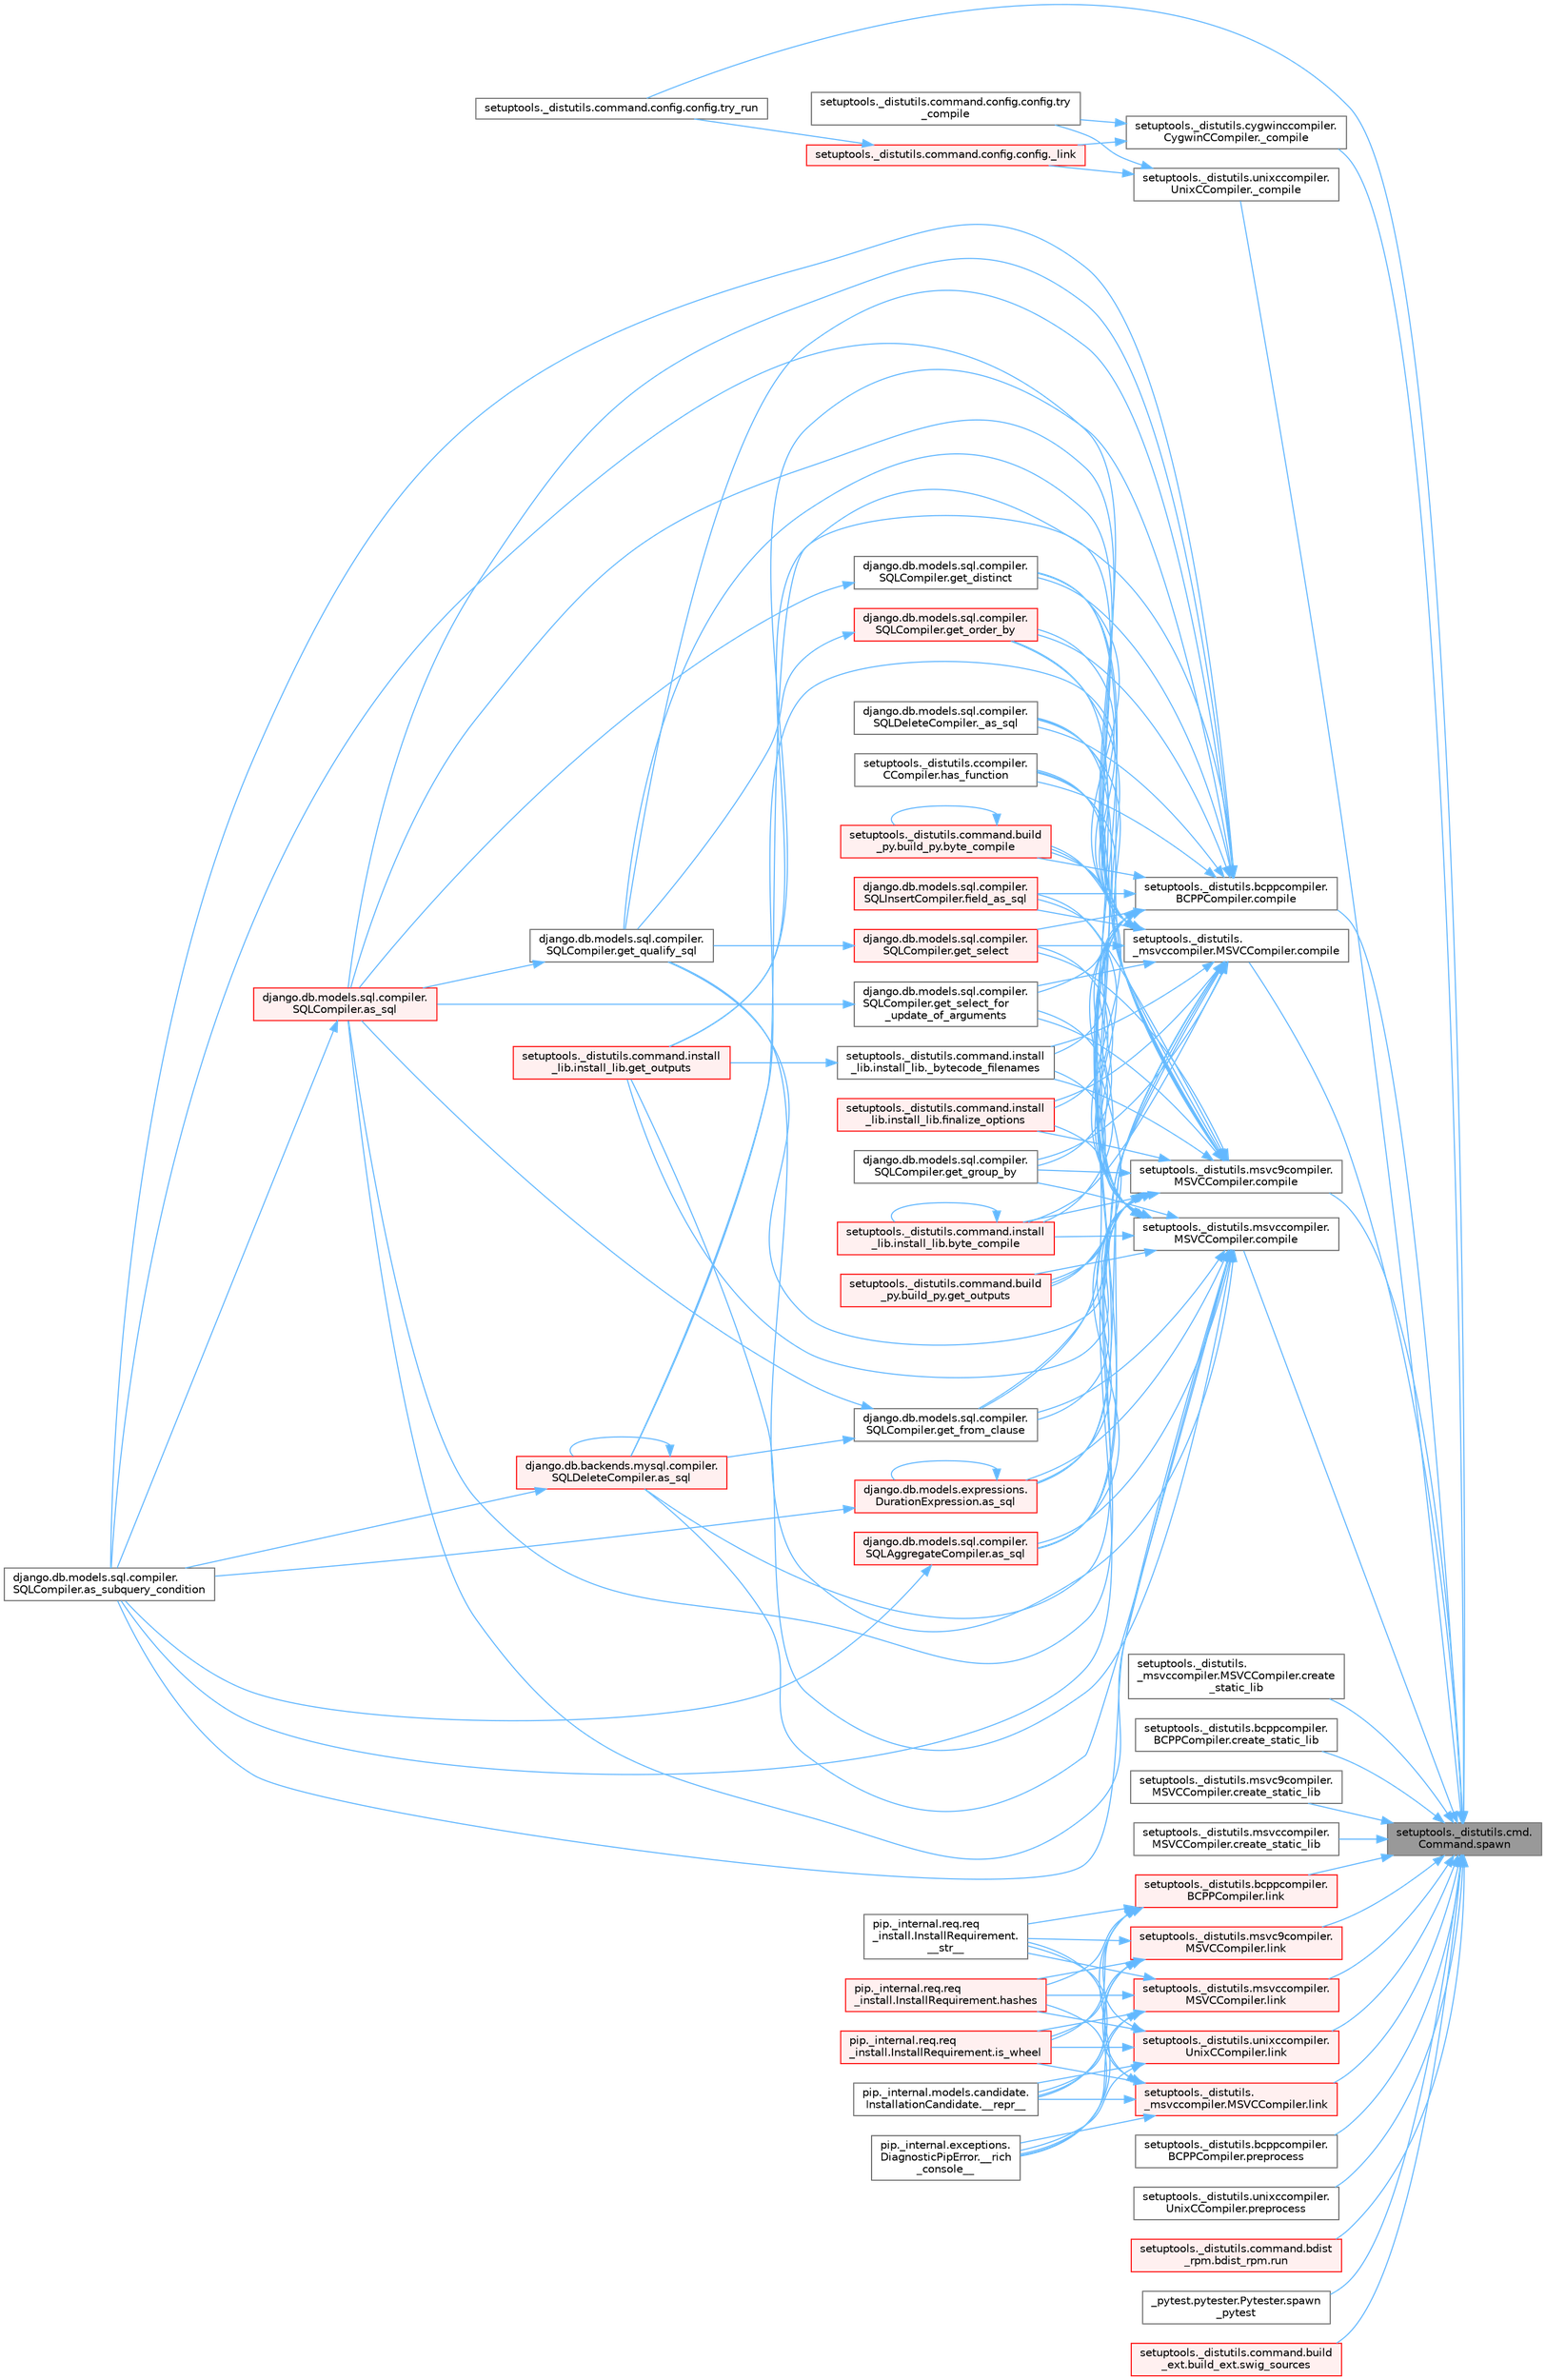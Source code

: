 digraph "setuptools._distutils.cmd.Command.spawn"
{
 // LATEX_PDF_SIZE
  bgcolor="transparent";
  edge [fontname=Helvetica,fontsize=10,labelfontname=Helvetica,labelfontsize=10];
  node [fontname=Helvetica,fontsize=10,shape=box,height=0.2,width=0.4];
  rankdir="RL";
  Node1 [id="Node000001",label="setuptools._distutils.cmd.\lCommand.spawn",height=0.2,width=0.4,color="gray40", fillcolor="grey60", style="filled", fontcolor="black",tooltip=" "];
  Node1 -> Node2 [id="edge1_Node000001_Node000002",dir="back",color="steelblue1",style="solid",tooltip=" "];
  Node2 [id="Node000002",label="setuptools._distutils.cygwinccompiler.\lCygwinCCompiler._compile",height=0.2,width=0.4,color="grey40", fillcolor="white", style="filled",URL="$classsetuptools_1_1__distutils_1_1cygwinccompiler_1_1_cygwin_c_compiler.html#a9f78e946cc1f064dba32f1f14c4d44c0",tooltip=" "];
  Node2 -> Node3 [id="edge2_Node000002_Node000003",dir="back",color="steelblue1",style="solid",tooltip=" "];
  Node3 [id="Node000003",label="setuptools._distutils.command.config.config._link",height=0.2,width=0.4,color="red", fillcolor="#FFF0F0", style="filled",URL="$classsetuptools_1_1__distutils_1_1command_1_1config_1_1config.html#a6428c1b2877435a2dc61c8b7f902027d",tooltip=" "];
  Node3 -> Node2179 [id="edge3_Node000003_Node002179",dir="back",color="steelblue1",style="solid",tooltip=" "];
  Node2179 [id="Node002179",label="setuptools._distutils.command.config.config.try_run",height=0.2,width=0.4,color="grey40", fillcolor="white", style="filled",URL="$classsetuptools_1_1__distutils_1_1command_1_1config_1_1config.html#ac58bc364a9c458c73ca322036513e63b",tooltip=" "];
  Node2 -> Node2142 [id="edge4_Node000002_Node002142",dir="back",color="steelblue1",style="solid",tooltip=" "];
  Node2142 [id="Node002142",label="setuptools._distutils.command.config.config.try\l_compile",height=0.2,width=0.4,color="grey40", fillcolor="white", style="filled",URL="$classsetuptools_1_1__distutils_1_1command_1_1config_1_1config.html#a3d9ede7c369736f9e5880a146a9812f9",tooltip=" "];
  Node1 -> Node2141 [id="edge5_Node000001_Node002141",dir="back",color="steelblue1",style="solid",tooltip=" "];
  Node2141 [id="Node002141",label="setuptools._distutils.unixccompiler.\lUnixCCompiler._compile",height=0.2,width=0.4,color="grey40", fillcolor="white", style="filled",URL="$classsetuptools_1_1__distutils_1_1unixccompiler_1_1_unix_c_compiler.html#a46637fc77b6fc4eac2678e277fba18fe",tooltip=" "];
  Node2141 -> Node3 [id="edge6_Node002141_Node000003",dir="back",color="steelblue1",style="solid",tooltip=" "];
  Node2141 -> Node2142 [id="edge7_Node002141_Node002142",dir="back",color="steelblue1",style="solid",tooltip=" "];
  Node1 -> Node2143 [id="edge8_Node000001_Node002143",dir="back",color="steelblue1",style="solid",tooltip=" "];
  Node2143 [id="Node002143",label="setuptools._distutils.\l_msvccompiler.MSVCCompiler.compile",height=0.2,width=0.4,color="grey40", fillcolor="white", style="filled",URL="$classsetuptools_1_1__distutils_1_1__msvccompiler_1_1_m_s_v_c_compiler.html#a120b859ab4fa415afafa55d41da93d6d",tooltip=" "];
  Node2143 -> Node2144 [id="edge9_Node002143_Node002144",dir="back",color="steelblue1",style="solid",tooltip=" "];
  Node2144 [id="Node002144",label="django.db.models.sql.compiler.\lSQLDeleteCompiler._as_sql",height=0.2,width=0.4,color="grey40", fillcolor="white", style="filled",URL="$classdjango_1_1db_1_1models_1_1sql_1_1compiler_1_1_s_q_l_delete_compiler.html#a692a3a95ea9ae64c0582b1908466cfe7",tooltip=" "];
  Node2143 -> Node2145 [id="edge10_Node002143_Node002145",dir="back",color="steelblue1",style="solid",tooltip=" "];
  Node2145 [id="Node002145",label="setuptools._distutils.command.install\l_lib.install_lib._bytecode_filenames",height=0.2,width=0.4,color="grey40", fillcolor="white", style="filled",URL="$classsetuptools_1_1__distutils_1_1command_1_1install__lib_1_1install__lib.html#a7a553f1ab741bfa02d332fede5374a9d",tooltip=" "];
  Node2145 -> Node2146 [id="edge11_Node002145_Node002146",dir="back",color="steelblue1",style="solid",tooltip=" "];
  Node2146 [id="Node002146",label="setuptools._distutils.command.install\l_lib.install_lib.get_outputs",height=0.2,width=0.4,color="red", fillcolor="#FFF0F0", style="filled",URL="$classsetuptools_1_1__distutils_1_1command_1_1install__lib_1_1install__lib.html#a6be86618e6b7aac41d44b4c305468e33",tooltip=" "];
  Node2143 -> Node2147 [id="edge12_Node002143_Node002147",dir="back",color="steelblue1",style="solid",tooltip=" "];
  Node2147 [id="Node002147",label="django.db.backends.mysql.compiler.\lSQLDeleteCompiler.as_sql",height=0.2,width=0.4,color="red", fillcolor="#FFF0F0", style="filled",URL="$classdjango_1_1db_1_1backends_1_1mysql_1_1compiler_1_1_s_q_l_delete_compiler.html#a71d0cb490cf857ffa3af19927999a391",tooltip=" "];
  Node2147 -> Node2147 [id="edge13_Node002147_Node002147",dir="back",color="steelblue1",style="solid",tooltip=" "];
  Node2147 -> Node339 [id="edge14_Node002147_Node000339",dir="back",color="steelblue1",style="solid",tooltip=" "];
  Node339 [id="Node000339",label="django.db.models.sql.compiler.\lSQLCompiler.as_subquery_condition",height=0.2,width=0.4,color="grey40", fillcolor="white", style="filled",URL="$classdjango_1_1db_1_1models_1_1sql_1_1compiler_1_1_s_q_l_compiler.html#a78bdce11e05140ed74db8f5463bedfce",tooltip=" "];
  Node2143 -> Node1269 [id="edge15_Node002143_Node001269",dir="back",color="steelblue1",style="solid",tooltip=" "];
  Node1269 [id="Node001269",label="django.db.models.expressions.\lDurationExpression.as_sql",height=0.2,width=0.4,color="red", fillcolor="#FFF0F0", style="filled",URL="$classdjango_1_1db_1_1models_1_1expressions_1_1_duration_expression.html#a96fb041a2c24cc95a51f9a86634a4837",tooltip=" "];
  Node1269 -> Node1269 [id="edge16_Node001269_Node001269",dir="back",color="steelblue1",style="solid",tooltip=" "];
  Node1269 -> Node339 [id="edge17_Node001269_Node000339",dir="back",color="steelblue1",style="solid",tooltip=" "];
  Node2143 -> Node2148 [id="edge18_Node002143_Node002148",dir="back",color="steelblue1",style="solid",tooltip=" "];
  Node2148 [id="Node002148",label="django.db.models.sql.compiler.\lSQLAggregateCompiler.as_sql",height=0.2,width=0.4,color="red", fillcolor="#FFF0F0", style="filled",URL="$classdjango_1_1db_1_1models_1_1sql_1_1compiler_1_1_s_q_l_aggregate_compiler.html#a02a1d58598346a16727d513adc5236d4",tooltip=" "];
  Node2148 -> Node339 [id="edge19_Node002148_Node000339",dir="back",color="steelblue1",style="solid",tooltip=" "];
  Node2143 -> Node2149 [id="edge20_Node002143_Node002149",dir="back",color="steelblue1",style="solid",tooltip=" "];
  Node2149 [id="Node002149",label="django.db.models.sql.compiler.\lSQLCompiler.as_sql",height=0.2,width=0.4,color="red", fillcolor="#FFF0F0", style="filled",URL="$classdjango_1_1db_1_1models_1_1sql_1_1compiler_1_1_s_q_l_compiler.html#a3918d4acd4c4e25eaf039479facdc7db",tooltip=" "];
  Node2149 -> Node339 [id="edge21_Node002149_Node000339",dir="back",color="steelblue1",style="solid",tooltip=" "];
  Node2143 -> Node339 [id="edge22_Node002143_Node000339",dir="back",color="steelblue1",style="solid",tooltip=" "];
  Node2143 -> Node1664 [id="edge23_Node002143_Node001664",dir="back",color="steelblue1",style="solid",tooltip=" "];
  Node1664 [id="Node001664",label="setuptools._distutils.command.build\l_py.build_py.byte_compile",height=0.2,width=0.4,color="red", fillcolor="#FFF0F0", style="filled",URL="$classsetuptools_1_1__distutils_1_1command_1_1build__py_1_1build__py.html#a7904ebbfe94d88432ab3ac03abf93a6c",tooltip=" "];
  Node1664 -> Node1664 [id="edge24_Node001664_Node001664",dir="back",color="steelblue1",style="solid",tooltip=" "];
  Node2143 -> Node1665 [id="edge25_Node002143_Node001665",dir="back",color="steelblue1",style="solid",tooltip=" "];
  Node1665 [id="Node001665",label="setuptools._distutils.command.install\l_lib.install_lib.byte_compile",height=0.2,width=0.4,color="red", fillcolor="#FFF0F0", style="filled",URL="$classsetuptools_1_1__distutils_1_1command_1_1install__lib_1_1install__lib.html#a96e016f8c5f1277a2174f82cb4976008",tooltip=" "];
  Node1665 -> Node1665 [id="edge26_Node001665_Node001665",dir="back",color="steelblue1",style="solid",tooltip=" "];
  Node2143 -> Node2150 [id="edge27_Node002143_Node002150",dir="back",color="steelblue1",style="solid",tooltip=" "];
  Node2150 [id="Node002150",label="django.db.models.sql.compiler.\lSQLInsertCompiler.field_as_sql",height=0.2,width=0.4,color="red", fillcolor="#FFF0F0", style="filled",URL="$classdjango_1_1db_1_1models_1_1sql_1_1compiler_1_1_s_q_l_insert_compiler.html#a31466510e3f5eb2bb3b91f8772f5bf4b",tooltip=" "];
  Node2143 -> Node2153 [id="edge28_Node002143_Node002153",dir="back",color="steelblue1",style="solid",tooltip=" "];
  Node2153 [id="Node002153",label="setuptools._distutils.command.install\l_lib.install_lib.finalize_options",height=0.2,width=0.4,color="red", fillcolor="#FFF0F0", style="filled",URL="$classsetuptools_1_1__distutils_1_1command_1_1install__lib_1_1install__lib.html#abb9291d426ff7961acb24deb0e029ce4",tooltip=" "];
  Node2143 -> Node2154 [id="edge29_Node002143_Node002154",dir="back",color="steelblue1",style="solid",tooltip=" "];
  Node2154 [id="Node002154",label="django.db.models.sql.compiler.\lSQLCompiler.get_distinct",height=0.2,width=0.4,color="grey40", fillcolor="white", style="filled",URL="$classdjango_1_1db_1_1models_1_1sql_1_1compiler_1_1_s_q_l_compiler.html#a5afc8cd4e50abc7c5a9f8ca83beba4d4",tooltip=" "];
  Node2154 -> Node2149 [id="edge30_Node002154_Node002149",dir="back",color="steelblue1",style="solid",tooltip=" "];
  Node2143 -> Node2155 [id="edge31_Node002143_Node002155",dir="back",color="steelblue1",style="solid",tooltip=" "];
  Node2155 [id="Node002155",label="django.db.models.sql.compiler.\lSQLCompiler.get_from_clause",height=0.2,width=0.4,color="grey40", fillcolor="white", style="filled",URL="$classdjango_1_1db_1_1models_1_1sql_1_1compiler_1_1_s_q_l_compiler.html#a83d303ccaad416a1714f4ce46f691473",tooltip=" "];
  Node2155 -> Node2147 [id="edge32_Node002155_Node002147",dir="back",color="steelblue1",style="solid",tooltip=" "];
  Node2155 -> Node2149 [id="edge33_Node002155_Node002149",dir="back",color="steelblue1",style="solid",tooltip=" "];
  Node2143 -> Node2156 [id="edge34_Node002143_Node002156",dir="back",color="steelblue1",style="solid",tooltip=" "];
  Node2156 [id="Node002156",label="django.db.models.sql.compiler.\lSQLCompiler.get_group_by",height=0.2,width=0.4,color="grey40", fillcolor="white", style="filled",URL="$classdjango_1_1db_1_1models_1_1sql_1_1compiler_1_1_s_q_l_compiler.html#a952d33943d1a7920e1884ce273e96e53",tooltip=" "];
  Node2143 -> Node2157 [id="edge35_Node002143_Node002157",dir="back",color="steelblue1",style="solid",tooltip=" "];
  Node2157 [id="Node002157",label="django.db.models.sql.compiler.\lSQLCompiler.get_order_by",height=0.2,width=0.4,color="red", fillcolor="#FFF0F0", style="filled",URL="$classdjango_1_1db_1_1models_1_1sql_1_1compiler_1_1_s_q_l_compiler.html#a85a625d03b1e87e5dc6f2ea7e93fef1a",tooltip=" "];
  Node2157 -> Node2159 [id="edge36_Node002157_Node002159",dir="back",color="steelblue1",style="solid",tooltip=" "];
  Node2159 [id="Node002159",label="django.db.models.sql.compiler.\lSQLCompiler.get_qualify_sql",height=0.2,width=0.4,color="grey40", fillcolor="white", style="filled",URL="$classdjango_1_1db_1_1models_1_1sql_1_1compiler_1_1_s_q_l_compiler.html#afdb00329e7a13cfc55825ceb0302bb93",tooltip=" "];
  Node2159 -> Node2149 [id="edge37_Node002159_Node002149",dir="back",color="steelblue1",style="solid",tooltip=" "];
  Node2143 -> Node2162 [id="edge38_Node002143_Node002162",dir="back",color="steelblue1",style="solid",tooltip=" "];
  Node2162 [id="Node002162",label="setuptools._distutils.command.build\l_py.build_py.get_outputs",height=0.2,width=0.4,color="red", fillcolor="#FFF0F0", style="filled",URL="$classsetuptools_1_1__distutils_1_1command_1_1build__py_1_1build__py.html#a46cabd50dc25977134825f0bff6b2bc3",tooltip=" "];
  Node2143 -> Node2146 [id="edge39_Node002143_Node002146",dir="back",color="steelblue1",style="solid",tooltip=" "];
  Node2143 -> Node2159 [id="edge40_Node002143_Node002159",dir="back",color="steelblue1",style="solid",tooltip=" "];
  Node2143 -> Node2163 [id="edge41_Node002143_Node002163",dir="back",color="steelblue1",style="solid",tooltip=" "];
  Node2163 [id="Node002163",label="django.db.models.sql.compiler.\lSQLCompiler.get_select",height=0.2,width=0.4,color="red", fillcolor="#FFF0F0", style="filled",URL="$classdjango_1_1db_1_1models_1_1sql_1_1compiler_1_1_s_q_l_compiler.html#ae45920438395e09bd0e2211c58a50e04",tooltip=" "];
  Node2163 -> Node2159 [id="edge42_Node002163_Node002159",dir="back",color="steelblue1",style="solid",tooltip=" "];
  Node2143 -> Node2165 [id="edge43_Node002143_Node002165",dir="back",color="steelblue1",style="solid",tooltip=" "];
  Node2165 [id="Node002165",label="django.db.models.sql.compiler.\lSQLCompiler.get_select_for\l_update_of_arguments",height=0.2,width=0.4,color="grey40", fillcolor="white", style="filled",URL="$classdjango_1_1db_1_1models_1_1sql_1_1compiler_1_1_s_q_l_compiler.html#acc146258b1413bd96cd04cad1855dd94",tooltip=" "];
  Node2165 -> Node2149 [id="edge44_Node002165_Node002149",dir="back",color="steelblue1",style="solid",tooltip=" "];
  Node2143 -> Node429 [id="edge45_Node002143_Node000429",dir="back",color="steelblue1",style="solid",tooltip=" "];
  Node429 [id="Node000429",label="setuptools._distutils.ccompiler.\lCCompiler.has_function",height=0.2,width=0.4,color="grey40", fillcolor="white", style="filled",URL="$classsetuptools_1_1__distutils_1_1ccompiler_1_1_c_compiler.html#a095ee5df0f2e6a387621f10c17949738",tooltip=" "];
  Node1 -> Node2166 [id="edge46_Node000001_Node002166",dir="back",color="steelblue1",style="solid",tooltip=" "];
  Node2166 [id="Node002166",label="setuptools._distutils.bcppcompiler.\lBCPPCompiler.compile",height=0.2,width=0.4,color="grey40", fillcolor="white", style="filled",URL="$classsetuptools_1_1__distutils_1_1bcppcompiler_1_1_b_c_p_p_compiler.html#add8958f9b0f0d3a834bd12e6c33ed4a4",tooltip=" "];
  Node2166 -> Node2144 [id="edge47_Node002166_Node002144",dir="back",color="steelblue1",style="solid",tooltip=" "];
  Node2166 -> Node2145 [id="edge48_Node002166_Node002145",dir="back",color="steelblue1",style="solid",tooltip=" "];
  Node2166 -> Node2147 [id="edge49_Node002166_Node002147",dir="back",color="steelblue1",style="solid",tooltip=" "];
  Node2166 -> Node1269 [id="edge50_Node002166_Node001269",dir="back",color="steelblue1",style="solid",tooltip=" "];
  Node2166 -> Node2148 [id="edge51_Node002166_Node002148",dir="back",color="steelblue1",style="solid",tooltip=" "];
  Node2166 -> Node2149 [id="edge52_Node002166_Node002149",dir="back",color="steelblue1",style="solid",tooltip=" "];
  Node2166 -> Node339 [id="edge53_Node002166_Node000339",dir="back",color="steelblue1",style="solid",tooltip=" "];
  Node2166 -> Node1664 [id="edge54_Node002166_Node001664",dir="back",color="steelblue1",style="solid",tooltip=" "];
  Node2166 -> Node1665 [id="edge55_Node002166_Node001665",dir="back",color="steelblue1",style="solid",tooltip=" "];
  Node2166 -> Node2150 [id="edge56_Node002166_Node002150",dir="back",color="steelblue1",style="solid",tooltip=" "];
  Node2166 -> Node2153 [id="edge57_Node002166_Node002153",dir="back",color="steelblue1",style="solid",tooltip=" "];
  Node2166 -> Node2154 [id="edge58_Node002166_Node002154",dir="back",color="steelblue1",style="solid",tooltip=" "];
  Node2166 -> Node2155 [id="edge59_Node002166_Node002155",dir="back",color="steelblue1",style="solid",tooltip=" "];
  Node2166 -> Node2156 [id="edge60_Node002166_Node002156",dir="back",color="steelblue1",style="solid",tooltip=" "];
  Node2166 -> Node2157 [id="edge61_Node002166_Node002157",dir="back",color="steelblue1",style="solid",tooltip=" "];
  Node2166 -> Node2162 [id="edge62_Node002166_Node002162",dir="back",color="steelblue1",style="solid",tooltip=" "];
  Node2166 -> Node2146 [id="edge63_Node002166_Node002146",dir="back",color="steelblue1",style="solid",tooltip=" "];
  Node2166 -> Node2159 [id="edge64_Node002166_Node002159",dir="back",color="steelblue1",style="solid",tooltip=" "];
  Node2166 -> Node2163 [id="edge65_Node002166_Node002163",dir="back",color="steelblue1",style="solid",tooltip=" "];
  Node2166 -> Node2165 [id="edge66_Node002166_Node002165",dir="back",color="steelblue1",style="solid",tooltip=" "];
  Node2166 -> Node429 [id="edge67_Node002166_Node000429",dir="back",color="steelblue1",style="solid",tooltip=" "];
  Node1 -> Node2167 [id="edge68_Node000001_Node002167",dir="back",color="steelblue1",style="solid",tooltip=" "];
  Node2167 [id="Node002167",label="setuptools._distutils.msvc9compiler.\lMSVCCompiler.compile",height=0.2,width=0.4,color="grey40", fillcolor="white", style="filled",URL="$classsetuptools_1_1__distutils_1_1msvc9compiler_1_1_m_s_v_c_compiler.html#acef92f6a3e5ca1da81edac6c4eb13394",tooltip=" "];
  Node2167 -> Node2144 [id="edge69_Node002167_Node002144",dir="back",color="steelblue1",style="solid",tooltip=" "];
  Node2167 -> Node2145 [id="edge70_Node002167_Node002145",dir="back",color="steelblue1",style="solid",tooltip=" "];
  Node2167 -> Node2147 [id="edge71_Node002167_Node002147",dir="back",color="steelblue1",style="solid",tooltip=" "];
  Node2167 -> Node1269 [id="edge72_Node002167_Node001269",dir="back",color="steelblue1",style="solid",tooltip=" "];
  Node2167 -> Node2148 [id="edge73_Node002167_Node002148",dir="back",color="steelblue1",style="solid",tooltip=" "];
  Node2167 -> Node2149 [id="edge74_Node002167_Node002149",dir="back",color="steelblue1",style="solid",tooltip=" "];
  Node2167 -> Node339 [id="edge75_Node002167_Node000339",dir="back",color="steelblue1",style="solid",tooltip=" "];
  Node2167 -> Node1664 [id="edge76_Node002167_Node001664",dir="back",color="steelblue1",style="solid",tooltip=" "];
  Node2167 -> Node1665 [id="edge77_Node002167_Node001665",dir="back",color="steelblue1",style="solid",tooltip=" "];
  Node2167 -> Node2150 [id="edge78_Node002167_Node002150",dir="back",color="steelblue1",style="solid",tooltip=" "];
  Node2167 -> Node2153 [id="edge79_Node002167_Node002153",dir="back",color="steelblue1",style="solid",tooltip=" "];
  Node2167 -> Node2154 [id="edge80_Node002167_Node002154",dir="back",color="steelblue1",style="solid",tooltip=" "];
  Node2167 -> Node2155 [id="edge81_Node002167_Node002155",dir="back",color="steelblue1",style="solid",tooltip=" "];
  Node2167 -> Node2156 [id="edge82_Node002167_Node002156",dir="back",color="steelblue1",style="solid",tooltip=" "];
  Node2167 -> Node2157 [id="edge83_Node002167_Node002157",dir="back",color="steelblue1",style="solid",tooltip=" "];
  Node2167 -> Node2162 [id="edge84_Node002167_Node002162",dir="back",color="steelblue1",style="solid",tooltip=" "];
  Node2167 -> Node2146 [id="edge85_Node002167_Node002146",dir="back",color="steelblue1",style="solid",tooltip=" "];
  Node2167 -> Node2159 [id="edge86_Node002167_Node002159",dir="back",color="steelblue1",style="solid",tooltip=" "];
  Node2167 -> Node2163 [id="edge87_Node002167_Node002163",dir="back",color="steelblue1",style="solid",tooltip=" "];
  Node2167 -> Node2165 [id="edge88_Node002167_Node002165",dir="back",color="steelblue1",style="solid",tooltip=" "];
  Node2167 -> Node429 [id="edge89_Node002167_Node000429",dir="back",color="steelblue1",style="solid",tooltip=" "];
  Node1 -> Node2168 [id="edge90_Node000001_Node002168",dir="back",color="steelblue1",style="solid",tooltip=" "];
  Node2168 [id="Node002168",label="setuptools._distutils.msvccompiler.\lMSVCCompiler.compile",height=0.2,width=0.4,color="grey40", fillcolor="white", style="filled",URL="$classsetuptools_1_1__distutils_1_1msvccompiler_1_1_m_s_v_c_compiler.html#a0b94993c995adcbeba0bd04caff0905a",tooltip=" "];
  Node2168 -> Node2144 [id="edge91_Node002168_Node002144",dir="back",color="steelblue1",style="solid",tooltip=" "];
  Node2168 -> Node2145 [id="edge92_Node002168_Node002145",dir="back",color="steelblue1",style="solid",tooltip=" "];
  Node2168 -> Node2147 [id="edge93_Node002168_Node002147",dir="back",color="steelblue1",style="solid",tooltip=" "];
  Node2168 -> Node1269 [id="edge94_Node002168_Node001269",dir="back",color="steelblue1",style="solid",tooltip=" "];
  Node2168 -> Node2148 [id="edge95_Node002168_Node002148",dir="back",color="steelblue1",style="solid",tooltip=" "];
  Node2168 -> Node2149 [id="edge96_Node002168_Node002149",dir="back",color="steelblue1",style="solid",tooltip=" "];
  Node2168 -> Node339 [id="edge97_Node002168_Node000339",dir="back",color="steelblue1",style="solid",tooltip=" "];
  Node2168 -> Node1664 [id="edge98_Node002168_Node001664",dir="back",color="steelblue1",style="solid",tooltip=" "];
  Node2168 -> Node1665 [id="edge99_Node002168_Node001665",dir="back",color="steelblue1",style="solid",tooltip=" "];
  Node2168 -> Node2150 [id="edge100_Node002168_Node002150",dir="back",color="steelblue1",style="solid",tooltip=" "];
  Node2168 -> Node2153 [id="edge101_Node002168_Node002153",dir="back",color="steelblue1",style="solid",tooltip=" "];
  Node2168 -> Node2154 [id="edge102_Node002168_Node002154",dir="back",color="steelblue1",style="solid",tooltip=" "];
  Node2168 -> Node2155 [id="edge103_Node002168_Node002155",dir="back",color="steelblue1",style="solid",tooltip=" "];
  Node2168 -> Node2156 [id="edge104_Node002168_Node002156",dir="back",color="steelblue1",style="solid",tooltip=" "];
  Node2168 -> Node2157 [id="edge105_Node002168_Node002157",dir="back",color="steelblue1",style="solid",tooltip=" "];
  Node2168 -> Node2162 [id="edge106_Node002168_Node002162",dir="back",color="steelblue1",style="solid",tooltip=" "];
  Node2168 -> Node2146 [id="edge107_Node002168_Node002146",dir="back",color="steelblue1",style="solid",tooltip=" "];
  Node2168 -> Node2159 [id="edge108_Node002168_Node002159",dir="back",color="steelblue1",style="solid",tooltip=" "];
  Node2168 -> Node2163 [id="edge109_Node002168_Node002163",dir="back",color="steelblue1",style="solid",tooltip=" "];
  Node2168 -> Node2165 [id="edge110_Node002168_Node002165",dir="back",color="steelblue1",style="solid",tooltip=" "];
  Node2168 -> Node429 [id="edge111_Node002168_Node000429",dir="back",color="steelblue1",style="solid",tooltip=" "];
  Node1 -> Node2169 [id="edge112_Node000001_Node002169",dir="back",color="steelblue1",style="solid",tooltip=" "];
  Node2169 [id="Node002169",label="setuptools._distutils.\l_msvccompiler.MSVCCompiler.create\l_static_lib",height=0.2,width=0.4,color="grey40", fillcolor="white", style="filled",URL="$classsetuptools_1_1__distutils_1_1__msvccompiler_1_1_m_s_v_c_compiler.html#ae04525e6f7fa5d4367174897343b46a8",tooltip=" "];
  Node1 -> Node2170 [id="edge113_Node000001_Node002170",dir="back",color="steelblue1",style="solid",tooltip=" "];
  Node2170 [id="Node002170",label="setuptools._distutils.bcppcompiler.\lBCPPCompiler.create_static_lib",height=0.2,width=0.4,color="grey40", fillcolor="white", style="filled",URL="$classsetuptools_1_1__distutils_1_1bcppcompiler_1_1_b_c_p_p_compiler.html#a873b19ffe759cd975c99a0a1fee7d59b",tooltip=" "];
  Node1 -> Node2171 [id="edge114_Node000001_Node002171",dir="back",color="steelblue1",style="solid",tooltip=" "];
  Node2171 [id="Node002171",label="setuptools._distutils.msvc9compiler.\lMSVCCompiler.create_static_lib",height=0.2,width=0.4,color="grey40", fillcolor="white", style="filled",URL="$classsetuptools_1_1__distutils_1_1msvc9compiler_1_1_m_s_v_c_compiler.html#ac17cc8956aa2747a4dcf61e7bc8cffe2",tooltip=" "];
  Node1 -> Node2172 [id="edge115_Node000001_Node002172",dir="back",color="steelblue1",style="solid",tooltip=" "];
  Node2172 [id="Node002172",label="setuptools._distutils.msvccompiler.\lMSVCCompiler.create_static_lib",height=0.2,width=0.4,color="grey40", fillcolor="white", style="filled",URL="$classsetuptools_1_1__distutils_1_1msvccompiler_1_1_m_s_v_c_compiler.html#ad83a7cd8231307ea7189e8344bfd98bf",tooltip=" "];
  Node1 -> Node1674 [id="edge116_Node000001_Node001674",dir="back",color="steelblue1",style="solid",tooltip=" "];
  Node1674 [id="Node001674",label="setuptools._distutils.\l_msvccompiler.MSVCCompiler.link",height=0.2,width=0.4,color="red", fillcolor="#FFF0F0", style="filled",URL="$classsetuptools_1_1__distutils_1_1__msvccompiler_1_1_m_s_v_c_compiler.html#aefba9a19cc1d7316a3755f96f4def5f7",tooltip=" "];
  Node1674 -> Node253 [id="edge117_Node001674_Node000253",dir="back",color="steelblue1",style="solid",tooltip=" "];
  Node253 [id="Node000253",label="pip._internal.models.candidate.\lInstallationCandidate.__repr__",height=0.2,width=0.4,color="grey40", fillcolor="white", style="filled",URL="$classpip_1_1__internal_1_1models_1_1candidate_1_1_installation_candidate.html#a49ee1c1d2c89b1877a103e615b0b1d0b",tooltip=" "];
  Node1674 -> Node254 [id="edge118_Node001674_Node000254",dir="back",color="steelblue1",style="solid",tooltip=" "];
  Node254 [id="Node000254",label="pip._internal.exceptions.\lDiagnosticPipError.__rich\l_console__",height=0.2,width=0.4,color="grey40", fillcolor="white", style="filled",URL="$classpip_1_1__internal_1_1exceptions_1_1_diagnostic_pip_error.html#ae53a5c1fbcdadc8c58ac65565862d7a7",tooltip=" "];
  Node1674 -> Node255 [id="edge119_Node001674_Node000255",dir="back",color="steelblue1",style="solid",tooltip=" "];
  Node255 [id="Node000255",label="pip._internal.req.req\l_install.InstallRequirement.\l__str__",height=0.2,width=0.4,color="grey40", fillcolor="white", style="filled",URL="$classpip_1_1__internal_1_1req_1_1req__install_1_1_install_requirement.html#a837c246def32f68224a9bdf67f3371e8",tooltip=" "];
  Node1674 -> Node256 [id="edge120_Node001674_Node000256",dir="back",color="steelblue1",style="solid",tooltip=" "];
  Node256 [id="Node000256",label="pip._internal.req.req\l_install.InstallRequirement.hashes",height=0.2,width=0.4,color="red", fillcolor="#FFF0F0", style="filled",URL="$classpip_1_1__internal_1_1req_1_1req__install_1_1_install_requirement.html#acf56120e2e7c5046433147b7b496f74a",tooltip=" "];
  Node1674 -> Node424 [id="edge121_Node001674_Node000424",dir="back",color="steelblue1",style="solid",tooltip=" "];
  Node424 [id="Node000424",label="pip._internal.req.req\l_install.InstallRequirement.is_wheel",height=0.2,width=0.4,color="red", fillcolor="#FFF0F0", style="filled",URL="$classpip_1_1__internal_1_1req_1_1req__install_1_1_install_requirement.html#a96a0dcbdfe1836b1f995bbd2bed7a64a",tooltip=" "];
  Node1 -> Node252 [id="edge122_Node000001_Node000252",dir="back",color="steelblue1",style="solid",tooltip=" "];
  Node252 [id="Node000252",label="setuptools._distutils.bcppcompiler.\lBCPPCompiler.link",height=0.2,width=0.4,color="red", fillcolor="#FFF0F0", style="filled",URL="$classsetuptools_1_1__distutils_1_1bcppcompiler_1_1_b_c_p_p_compiler.html#a9207773d36ecabdd197469c6dcff5e41",tooltip=" "];
  Node252 -> Node253 [id="edge123_Node000252_Node000253",dir="back",color="steelblue1",style="solid",tooltip=" "];
  Node252 -> Node254 [id="edge124_Node000252_Node000254",dir="back",color="steelblue1",style="solid",tooltip=" "];
  Node252 -> Node255 [id="edge125_Node000252_Node000255",dir="back",color="steelblue1",style="solid",tooltip=" "];
  Node252 -> Node256 [id="edge126_Node000252_Node000256",dir="back",color="steelblue1",style="solid",tooltip=" "];
  Node252 -> Node424 [id="edge127_Node000252_Node000424",dir="back",color="steelblue1",style="solid",tooltip=" "];
  Node1 -> Node1675 [id="edge128_Node000001_Node001675",dir="back",color="steelblue1",style="solid",tooltip=" "];
  Node1675 [id="Node001675",label="setuptools._distutils.msvc9compiler.\lMSVCCompiler.link",height=0.2,width=0.4,color="red", fillcolor="#FFF0F0", style="filled",URL="$classsetuptools_1_1__distutils_1_1msvc9compiler_1_1_m_s_v_c_compiler.html#a0c96b6aa97f0cccac88db8bc4220274f",tooltip=" "];
  Node1675 -> Node253 [id="edge129_Node001675_Node000253",dir="back",color="steelblue1",style="solid",tooltip=" "];
  Node1675 -> Node254 [id="edge130_Node001675_Node000254",dir="back",color="steelblue1",style="solid",tooltip=" "];
  Node1675 -> Node255 [id="edge131_Node001675_Node000255",dir="back",color="steelblue1",style="solid",tooltip=" "];
  Node1675 -> Node256 [id="edge132_Node001675_Node000256",dir="back",color="steelblue1",style="solid",tooltip=" "];
  Node1675 -> Node424 [id="edge133_Node001675_Node000424",dir="back",color="steelblue1",style="solid",tooltip=" "];
  Node1 -> Node1676 [id="edge134_Node000001_Node001676",dir="back",color="steelblue1",style="solid",tooltip=" "];
  Node1676 [id="Node001676",label="setuptools._distutils.msvccompiler.\lMSVCCompiler.link",height=0.2,width=0.4,color="red", fillcolor="#FFF0F0", style="filled",URL="$classsetuptools_1_1__distutils_1_1msvccompiler_1_1_m_s_v_c_compiler.html#a99e371debe387deabeae0b75e3b70af5",tooltip=" "];
  Node1676 -> Node253 [id="edge135_Node001676_Node000253",dir="back",color="steelblue1",style="solid",tooltip=" "];
  Node1676 -> Node254 [id="edge136_Node001676_Node000254",dir="back",color="steelblue1",style="solid",tooltip=" "];
  Node1676 -> Node255 [id="edge137_Node001676_Node000255",dir="back",color="steelblue1",style="solid",tooltip=" "];
  Node1676 -> Node256 [id="edge138_Node001676_Node000256",dir="back",color="steelblue1",style="solid",tooltip=" "];
  Node1676 -> Node424 [id="edge139_Node001676_Node000424",dir="back",color="steelblue1",style="solid",tooltip=" "];
  Node1 -> Node2173 [id="edge140_Node000001_Node002173",dir="back",color="steelblue1",style="solid",tooltip=" "];
  Node2173 [id="Node002173",label="setuptools._distutils.unixccompiler.\lUnixCCompiler.link",height=0.2,width=0.4,color="red", fillcolor="#FFF0F0", style="filled",URL="$classsetuptools_1_1__distutils_1_1unixccompiler_1_1_unix_c_compiler.html#a77a8b7a9acb4b236ba8cfc5c2f8dac7d",tooltip=" "];
  Node2173 -> Node253 [id="edge141_Node002173_Node000253",dir="back",color="steelblue1",style="solid",tooltip=" "];
  Node2173 -> Node254 [id="edge142_Node002173_Node000254",dir="back",color="steelblue1",style="solid",tooltip=" "];
  Node2173 -> Node255 [id="edge143_Node002173_Node000255",dir="back",color="steelblue1",style="solid",tooltip=" "];
  Node2173 -> Node256 [id="edge144_Node002173_Node000256",dir="back",color="steelblue1",style="solid",tooltip=" "];
  Node2173 -> Node424 [id="edge145_Node002173_Node000424",dir="back",color="steelblue1",style="solid",tooltip=" "];
  Node1 -> Node2174 [id="edge146_Node000001_Node002174",dir="back",color="steelblue1",style="solid",tooltip=" "];
  Node2174 [id="Node002174",label="setuptools._distutils.bcppcompiler.\lBCPPCompiler.preprocess",height=0.2,width=0.4,color="grey40", fillcolor="white", style="filled",URL="$classsetuptools_1_1__distutils_1_1bcppcompiler_1_1_b_c_p_p_compiler.html#aace483760740502abce2b08857f40ea3",tooltip=" "];
  Node1 -> Node2175 [id="edge147_Node000001_Node002175",dir="back",color="steelblue1",style="solid",tooltip=" "];
  Node2175 [id="Node002175",label="setuptools._distutils.unixccompiler.\lUnixCCompiler.preprocess",height=0.2,width=0.4,color="grey40", fillcolor="white", style="filled",URL="$classsetuptools_1_1__distutils_1_1unixccompiler_1_1_unix_c_compiler.html#ae1f52a49624a192b41b3586f9113d6fa",tooltip=" "];
  Node1 -> Node441 [id="edge148_Node000001_Node000441",dir="back",color="steelblue1",style="solid",tooltip=" "];
  Node441 [id="Node000441",label="setuptools._distutils.command.bdist\l_rpm.bdist_rpm.run",height=0.2,width=0.4,color="red", fillcolor="#FFF0F0", style="filled",URL="$classsetuptools_1_1__distutils_1_1command_1_1bdist__rpm_1_1bdist__rpm.html#adcee42c05da0e307fe50ccba1f7efd75",tooltip=" "];
  Node1 -> Node2176 [id="edge149_Node000001_Node002176",dir="back",color="steelblue1",style="solid",tooltip=" "];
  Node2176 [id="Node002176",label="_pytest.pytester.Pytester.spawn\l_pytest",height=0.2,width=0.4,color="grey40", fillcolor="white", style="filled",URL="$class__pytest_1_1pytester_1_1_pytester.html#a32c3ce023d6c0a13902fa5ea68cbc2e4",tooltip=" "];
  Node1 -> Node2177 [id="edge150_Node000001_Node002177",dir="back",color="steelblue1",style="solid",tooltip=" "];
  Node2177 [id="Node002177",label="setuptools._distutils.command.build\l_ext.build_ext.swig_sources",height=0.2,width=0.4,color="red", fillcolor="#FFF0F0", style="filled",URL="$classsetuptools_1_1__distutils_1_1command_1_1build__ext_1_1build__ext.html#a270a68644bae45c62c7d822a36281795",tooltip=" "];
  Node1 -> Node2179 [id="edge151_Node000001_Node002179",dir="back",color="steelblue1",style="solid",tooltip=" "];
}
